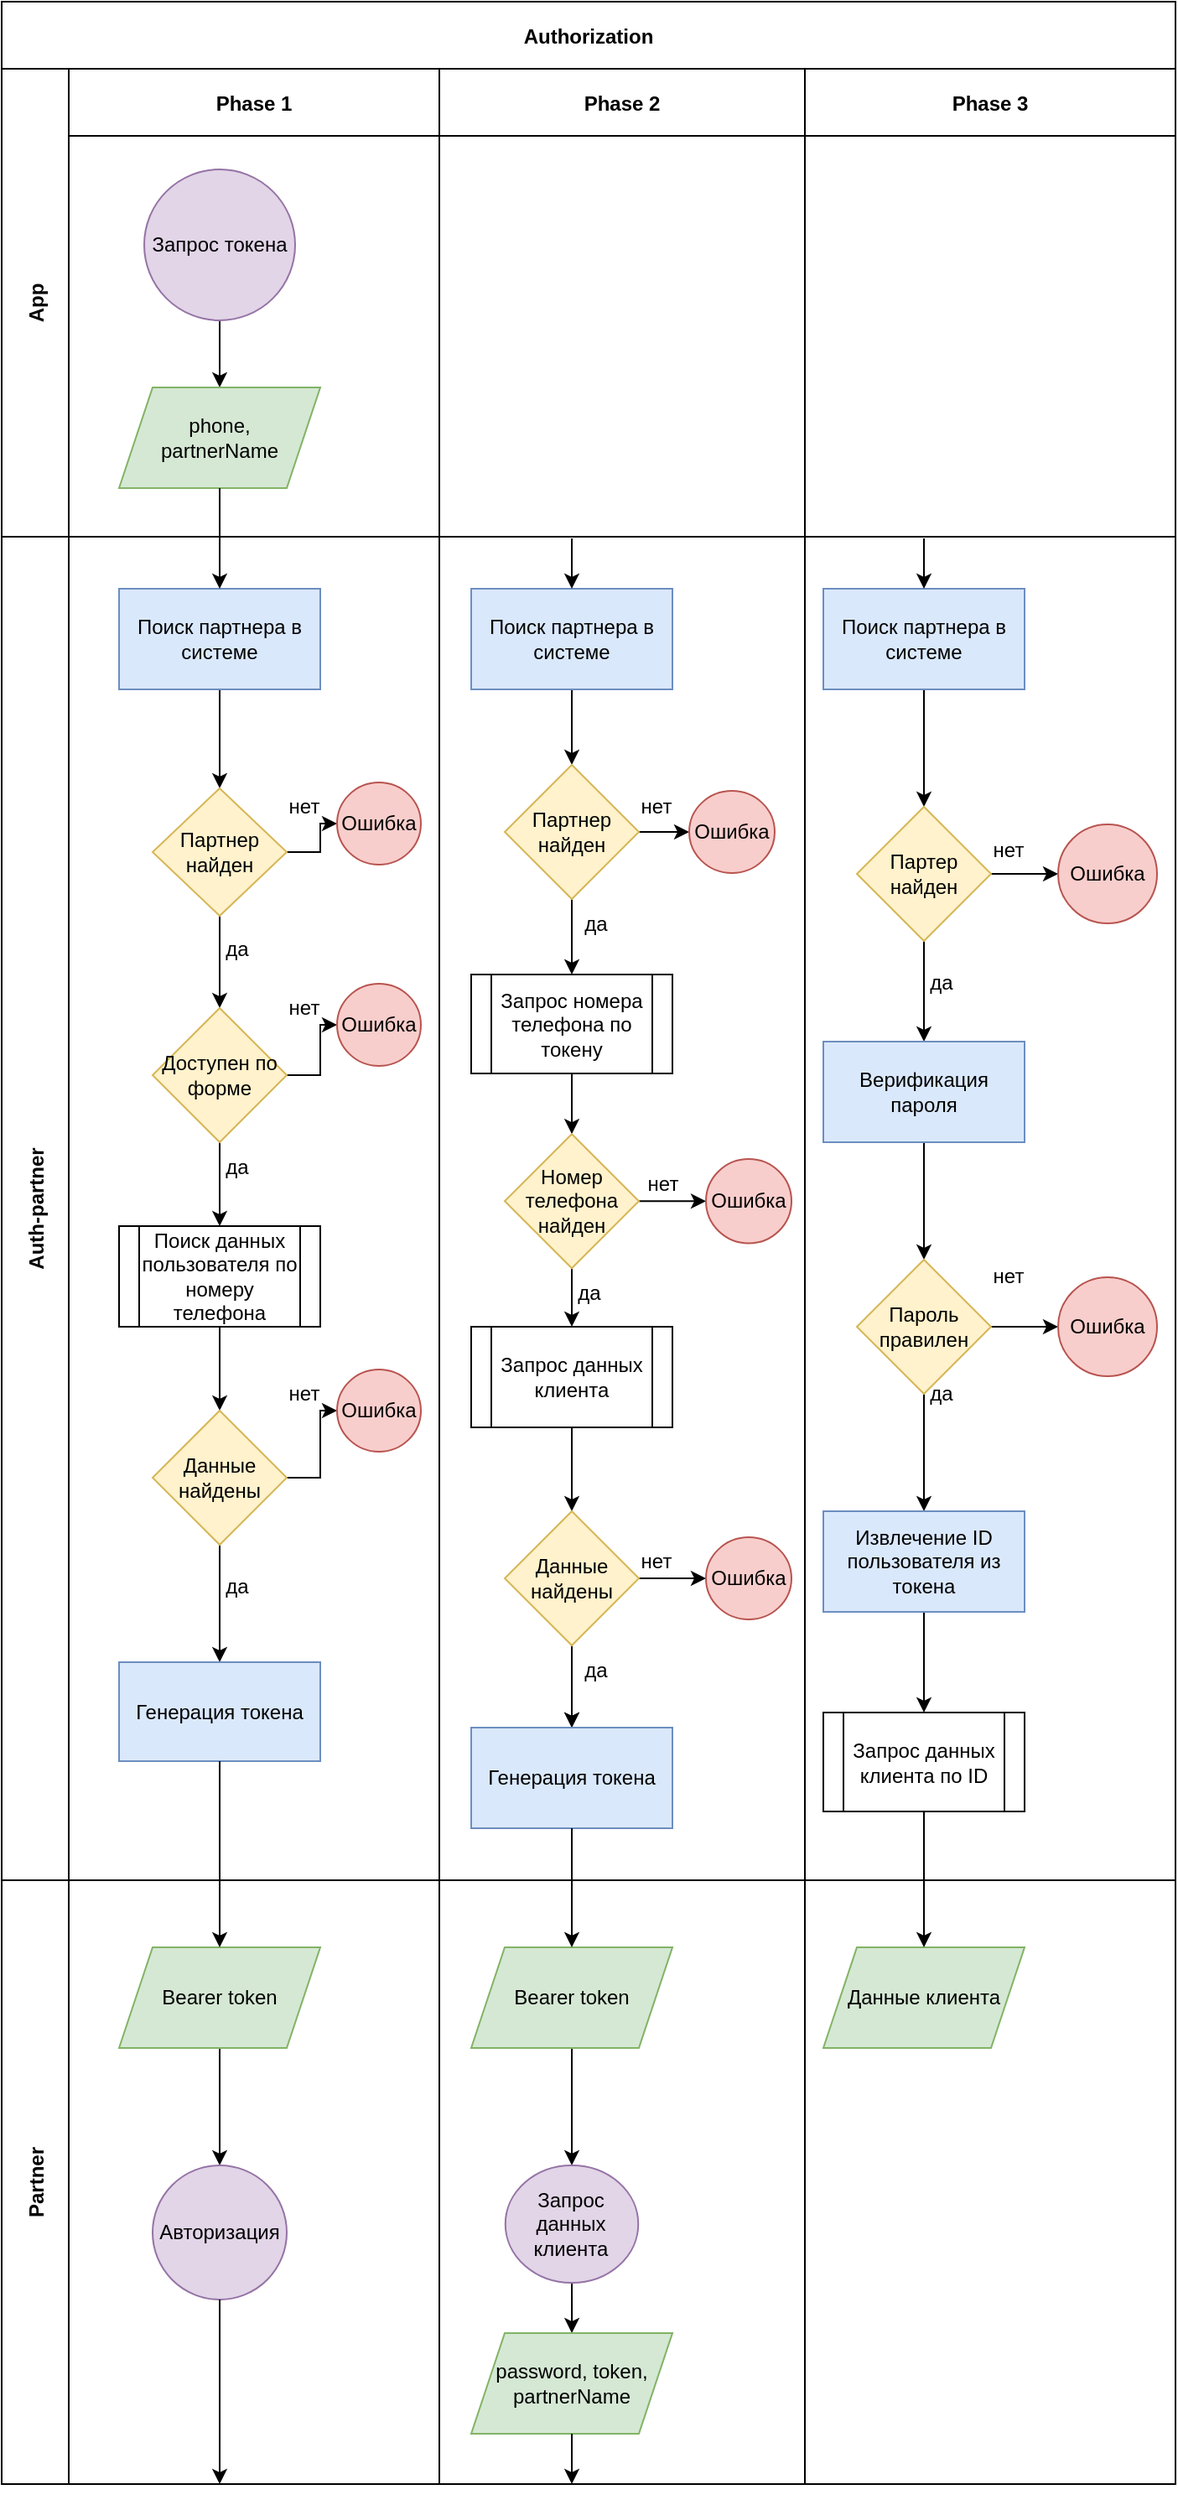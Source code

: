 <mxfile version="20.4.1" type="github">
  <diagram id="-02D5064LYTkKMan2nAz" name="Page-2">
    <mxGraphModel dx="1422" dy="794" grid="1" gridSize="10" guides="1" tooltips="1" connect="1" arrows="1" fold="1" page="1" pageScale="1" pageWidth="827" pageHeight="1169" math="0" shadow="0">
      <root>
        <mxCell id="0" />
        <mxCell id="1" parent="0" />
        <mxCell id="9LC9RS-3QTLYlhu7Tiya-14" value="Authorization" style="shape=table;childLayout=tableLayout;startSize=40;collapsible=0;recursiveResize=0;expand=0;fontStyle=1;resizeLastRow=1;resizeLast=1;" parent="1" vertex="1">
          <mxGeometry x="80" y="80" width="700" height="1480" as="geometry" />
        </mxCell>
        <mxCell id="9LC9RS-3QTLYlhu7Tiya-15" value="App" style="shape=tableRow;horizontal=0;startSize=40;swimlaneHead=0;swimlaneBody=0;top=0;left=0;bottom=0;right=0;dropTarget=0;fillColor=none;collapsible=0;recursiveResize=0;expand=0;fontStyle=1;" parent="9LC9RS-3QTLYlhu7Tiya-14" vertex="1">
          <mxGeometry y="40" width="700" height="279" as="geometry" />
        </mxCell>
        <mxCell id="9LC9RS-3QTLYlhu7Tiya-16" value="Phase 1" style="swimlane;swimlaneHead=0;swimlaneBody=0;fontStyle=0;connectable=0;fillColor=none;startSize=40;collapsible=0;recursiveResize=0;expand=0;fontStyle=1;" parent="9LC9RS-3QTLYlhu7Tiya-15" vertex="1">
          <mxGeometry x="40" width="221" height="279" as="geometry">
            <mxRectangle width="221" height="279" as="alternateBounds" />
          </mxGeometry>
        </mxCell>
        <mxCell id="6tl8kzDxTiEzNkXY35fL-3" value="" style="edgeStyle=orthogonalEdgeStyle;rounded=0;orthogonalLoop=1;jettySize=auto;html=1;" edge="1" parent="9LC9RS-3QTLYlhu7Tiya-16" source="9LC9RS-3QTLYlhu7Tiya-29" target="6tl8kzDxTiEzNkXY35fL-1">
          <mxGeometry relative="1" as="geometry" />
        </mxCell>
        <mxCell id="9LC9RS-3QTLYlhu7Tiya-29" value="Запрос токена" style="ellipse;whiteSpace=wrap;html=1;aspect=fixed;fillColor=#e1d5e7;strokeColor=#9673a6;" parent="9LC9RS-3QTLYlhu7Tiya-16" vertex="1">
          <mxGeometry x="45" y="60" width="90" height="90" as="geometry" />
        </mxCell>
        <mxCell id="6tl8kzDxTiEzNkXY35fL-1" value="phone, &lt;br&gt;partnerName" style="shape=parallelogram;perimeter=parallelogramPerimeter;whiteSpace=wrap;html=1;fixedSize=1;fillColor=#d5e8d4;strokeColor=#82b366;" vertex="1" parent="9LC9RS-3QTLYlhu7Tiya-16">
          <mxGeometry x="30" y="190" width="120" height="60" as="geometry" />
        </mxCell>
        <mxCell id="9LC9RS-3QTLYlhu7Tiya-17" value="Phase 2" style="swimlane;swimlaneHead=0;swimlaneBody=0;fontStyle=0;connectable=0;fillColor=none;startSize=40;collapsible=0;recursiveResize=0;expand=0;fontStyle=1;" parent="9LC9RS-3QTLYlhu7Tiya-15" vertex="1">
          <mxGeometry x="261" width="218" height="279" as="geometry">
            <mxRectangle width="218" height="279" as="alternateBounds" />
          </mxGeometry>
        </mxCell>
        <mxCell id="9LC9RS-3QTLYlhu7Tiya-18" value="Phase 3" style="swimlane;swimlaneHead=0;swimlaneBody=0;fontStyle=0;connectable=0;fillColor=none;startSize=40;collapsible=0;recursiveResize=0;expand=0;fontStyle=1;" parent="9LC9RS-3QTLYlhu7Tiya-15" vertex="1">
          <mxGeometry x="479" width="221" height="279" as="geometry">
            <mxRectangle width="221" height="279" as="alternateBounds" />
          </mxGeometry>
        </mxCell>
        <mxCell id="9LC9RS-3QTLYlhu7Tiya-19" value="Auth-partner" style="shape=tableRow;horizontal=0;startSize=40;swimlaneHead=0;swimlaneBody=0;top=0;left=0;bottom=0;right=0;dropTarget=0;fillColor=none;collapsible=0;recursiveResize=0;expand=0;fontStyle=1;" parent="9LC9RS-3QTLYlhu7Tiya-14" vertex="1">
          <mxGeometry y="319" width="700" height="801" as="geometry" />
        </mxCell>
        <mxCell id="9LC9RS-3QTLYlhu7Tiya-20" value="" style="swimlane;swimlaneHead=0;swimlaneBody=0;fontStyle=0;connectable=0;fillColor=none;startSize=0;collapsible=0;recursiveResize=0;expand=0;fontStyle=1;" parent="9LC9RS-3QTLYlhu7Tiya-19" vertex="1">
          <mxGeometry x="40" width="221" height="801" as="geometry">
            <mxRectangle width="221" height="801" as="alternateBounds" />
          </mxGeometry>
        </mxCell>
        <mxCell id="9LC9RS-3QTLYlhu7Tiya-33" value="" style="edgeStyle=orthogonalEdgeStyle;rounded=0;orthogonalLoop=1;jettySize=auto;html=1;" parent="9LC9RS-3QTLYlhu7Tiya-20" source="9LC9RS-3QTLYlhu7Tiya-31" target="9LC9RS-3QTLYlhu7Tiya-32" edge="1">
          <mxGeometry relative="1" as="geometry" />
        </mxCell>
        <mxCell id="9LC9RS-3QTLYlhu7Tiya-31" value="Поиск партнера в системе" style="rounded=0;whiteSpace=wrap;html=1;fillColor=#dae8fc;strokeColor=#6c8ebf;" parent="9LC9RS-3QTLYlhu7Tiya-20" vertex="1">
          <mxGeometry x="30" y="31" width="120" height="60" as="geometry" />
        </mxCell>
        <mxCell id="9LC9RS-3QTLYlhu7Tiya-35" value="" style="edgeStyle=orthogonalEdgeStyle;rounded=0;orthogonalLoop=1;jettySize=auto;html=1;" parent="9LC9RS-3QTLYlhu7Tiya-20" source="9LC9RS-3QTLYlhu7Tiya-32" target="9LC9RS-3QTLYlhu7Tiya-34" edge="1">
          <mxGeometry relative="1" as="geometry" />
        </mxCell>
        <mxCell id="9LC9RS-3QTLYlhu7Tiya-38" value="" style="edgeStyle=orthogonalEdgeStyle;rounded=0;orthogonalLoop=1;jettySize=auto;html=1;" parent="9LC9RS-3QTLYlhu7Tiya-20" source="9LC9RS-3QTLYlhu7Tiya-32" target="9LC9RS-3QTLYlhu7Tiya-37" edge="1">
          <mxGeometry relative="1" as="geometry" />
        </mxCell>
        <mxCell id="9LC9RS-3QTLYlhu7Tiya-32" value="Партнер найден" style="rhombus;whiteSpace=wrap;html=1;rounded=0;fillColor=#fff2cc;strokeColor=#d6b656;" parent="9LC9RS-3QTLYlhu7Tiya-20" vertex="1">
          <mxGeometry x="50" y="150" width="80" height="76" as="geometry" />
        </mxCell>
        <mxCell id="9LC9RS-3QTLYlhu7Tiya-34" value="Ошибка" style="ellipse;whiteSpace=wrap;html=1;rounded=0;fillColor=#f8cecc;strokeColor=#b85450;" parent="9LC9RS-3QTLYlhu7Tiya-20" vertex="1">
          <mxGeometry x="160" y="146.5" width="50" height="49" as="geometry" />
        </mxCell>
        <mxCell id="9LC9RS-3QTLYlhu7Tiya-40" value="" style="edgeStyle=orthogonalEdgeStyle;rounded=0;orthogonalLoop=1;jettySize=auto;html=1;" parent="9LC9RS-3QTLYlhu7Tiya-20" source="9LC9RS-3QTLYlhu7Tiya-37" target="9LC9RS-3QTLYlhu7Tiya-39" edge="1">
          <mxGeometry relative="1" as="geometry" />
        </mxCell>
        <mxCell id="9LC9RS-3QTLYlhu7Tiya-42" value="" style="edgeStyle=orthogonalEdgeStyle;rounded=0;orthogonalLoop=1;jettySize=auto;html=1;" parent="9LC9RS-3QTLYlhu7Tiya-20" source="9LC9RS-3QTLYlhu7Tiya-37" target="9LC9RS-3QTLYlhu7Tiya-41" edge="1">
          <mxGeometry relative="1" as="geometry" />
        </mxCell>
        <mxCell id="9LC9RS-3QTLYlhu7Tiya-37" value="Доступен по форме" style="rhombus;whiteSpace=wrap;html=1;rounded=0;fillColor=#fff2cc;strokeColor=#d6b656;" parent="9LC9RS-3QTLYlhu7Tiya-20" vertex="1">
          <mxGeometry x="50" y="281" width="80" height="80" as="geometry" />
        </mxCell>
        <mxCell id="9LC9RS-3QTLYlhu7Tiya-39" value="Ошибка" style="ellipse;whiteSpace=wrap;html=1;rounded=0;fillColor=#f8cecc;strokeColor=#b85450;" parent="9LC9RS-3QTLYlhu7Tiya-20" vertex="1">
          <mxGeometry x="160" y="266.5" width="50" height="49" as="geometry" />
        </mxCell>
        <mxCell id="9LC9RS-3QTLYlhu7Tiya-44" value="" style="edgeStyle=orthogonalEdgeStyle;rounded=0;orthogonalLoop=1;jettySize=auto;html=1;" parent="9LC9RS-3QTLYlhu7Tiya-20" source="9LC9RS-3QTLYlhu7Tiya-41" target="9LC9RS-3QTLYlhu7Tiya-43" edge="1">
          <mxGeometry relative="1" as="geometry" />
        </mxCell>
        <mxCell id="9LC9RS-3QTLYlhu7Tiya-41" value="Поиск данных пользователя по номеру телефона" style="shape=process;whiteSpace=wrap;html=1;backgroundOutline=1;rounded=0;" parent="9LC9RS-3QTLYlhu7Tiya-20" vertex="1">
          <mxGeometry x="30" y="411" width="120" height="60" as="geometry" />
        </mxCell>
        <mxCell id="9LC9RS-3QTLYlhu7Tiya-46" value="" style="edgeStyle=orthogonalEdgeStyle;rounded=0;orthogonalLoop=1;jettySize=auto;html=1;" parent="9LC9RS-3QTLYlhu7Tiya-20" source="9LC9RS-3QTLYlhu7Tiya-43" target="9LC9RS-3QTLYlhu7Tiya-45" edge="1">
          <mxGeometry relative="1" as="geometry" />
        </mxCell>
        <mxCell id="9LC9RS-3QTLYlhu7Tiya-48" value="" style="edgeStyle=orthogonalEdgeStyle;rounded=0;orthogonalLoop=1;jettySize=auto;html=1;" parent="9LC9RS-3QTLYlhu7Tiya-20" source="9LC9RS-3QTLYlhu7Tiya-43" target="9LC9RS-3QTLYlhu7Tiya-47" edge="1">
          <mxGeometry relative="1" as="geometry" />
        </mxCell>
        <mxCell id="9LC9RS-3QTLYlhu7Tiya-43" value="Данные найдены" style="rhombus;whiteSpace=wrap;html=1;rounded=0;fillColor=#fff2cc;strokeColor=#d6b656;" parent="9LC9RS-3QTLYlhu7Tiya-20" vertex="1">
          <mxGeometry x="50" y="521" width="80" height="80" as="geometry" />
        </mxCell>
        <mxCell id="9LC9RS-3QTLYlhu7Tiya-45" value="Ошибка" style="ellipse;whiteSpace=wrap;html=1;rounded=0;fillColor=#f8cecc;strokeColor=#b85450;" parent="9LC9RS-3QTLYlhu7Tiya-20" vertex="1">
          <mxGeometry x="160" y="496.5" width="50" height="49" as="geometry" />
        </mxCell>
        <mxCell id="9LC9RS-3QTLYlhu7Tiya-47" value="Генерация токена" style="rounded=0;whiteSpace=wrap;html=1;fillColor=#dae8fc;strokeColor=#6c8ebf;" parent="9LC9RS-3QTLYlhu7Tiya-20" vertex="1">
          <mxGeometry x="30" y="671" width="120" height="59" as="geometry" />
        </mxCell>
        <mxCell id="9LC9RS-3QTLYlhu7Tiya-108" value="да" style="text;html=1;align=center;verticalAlign=middle;resizable=0;points=[];autosize=1;strokeColor=none;fillColor=none;" parent="9LC9RS-3QTLYlhu7Tiya-20" vertex="1">
          <mxGeometry x="80" y="361" width="40" height="30" as="geometry" />
        </mxCell>
        <mxCell id="9LC9RS-3QTLYlhu7Tiya-106" value="да" style="text;html=1;align=center;verticalAlign=middle;resizable=0;points=[];autosize=1;strokeColor=none;fillColor=none;" parent="9LC9RS-3QTLYlhu7Tiya-20" vertex="1">
          <mxGeometry x="80" y="231" width="40" height="30" as="geometry" />
        </mxCell>
        <mxCell id="9LC9RS-3QTLYlhu7Tiya-110" value="да" style="text;html=1;align=center;verticalAlign=middle;resizable=0;points=[];autosize=1;strokeColor=none;fillColor=none;" parent="9LC9RS-3QTLYlhu7Tiya-20" vertex="1">
          <mxGeometry x="80" y="611" width="40" height="30" as="geometry" />
        </mxCell>
        <mxCell id="9LC9RS-3QTLYlhu7Tiya-21" value="" style="swimlane;swimlaneHead=0;swimlaneBody=0;fontStyle=0;connectable=0;fillColor=none;startSize=0;collapsible=0;recursiveResize=0;expand=0;fontStyle=1;" parent="9LC9RS-3QTLYlhu7Tiya-19" vertex="1">
          <mxGeometry x="261" width="218" height="801" as="geometry">
            <mxRectangle width="218" height="801" as="alternateBounds" />
          </mxGeometry>
        </mxCell>
        <mxCell id="9LC9RS-3QTLYlhu7Tiya-58" value="" style="edgeStyle=orthogonalEdgeStyle;rounded=0;orthogonalLoop=1;jettySize=auto;html=1;" parent="9LC9RS-3QTLYlhu7Tiya-21" source="9LC9RS-3QTLYlhu7Tiya-56" target="9LC9RS-3QTLYlhu7Tiya-57" edge="1">
          <mxGeometry relative="1" as="geometry" />
        </mxCell>
        <mxCell id="9LC9RS-3QTLYlhu7Tiya-56" value="Поиск партнера в системе" style="whiteSpace=wrap;html=1;fillColor=#dae8fc;strokeColor=#6c8ebf;" parent="9LC9RS-3QTLYlhu7Tiya-21" vertex="1">
          <mxGeometry x="19" y="31" width="120" height="60" as="geometry" />
        </mxCell>
        <mxCell id="9LC9RS-3QTLYlhu7Tiya-60" value="" style="edgeStyle=orthogonalEdgeStyle;rounded=0;orthogonalLoop=1;jettySize=auto;html=1;" parent="9LC9RS-3QTLYlhu7Tiya-21" source="9LC9RS-3QTLYlhu7Tiya-57" target="9LC9RS-3QTLYlhu7Tiya-59" edge="1">
          <mxGeometry relative="1" as="geometry" />
        </mxCell>
        <mxCell id="9LC9RS-3QTLYlhu7Tiya-70" value="" style="edgeStyle=orthogonalEdgeStyle;rounded=0;orthogonalLoop=1;jettySize=auto;html=1;" parent="9LC9RS-3QTLYlhu7Tiya-21" source="9LC9RS-3QTLYlhu7Tiya-57" target="9LC9RS-3QTLYlhu7Tiya-69" edge="1">
          <mxGeometry relative="1" as="geometry" />
        </mxCell>
        <mxCell id="9LC9RS-3QTLYlhu7Tiya-57" value="Партнер найден" style="rhombus;whiteSpace=wrap;html=1;fillColor=#fff2cc;strokeColor=#d6b656;" parent="9LC9RS-3QTLYlhu7Tiya-21" vertex="1">
          <mxGeometry x="39" y="136" width="80" height="80" as="geometry" />
        </mxCell>
        <mxCell id="9LC9RS-3QTLYlhu7Tiya-62" value="" style="edgeStyle=orthogonalEdgeStyle;rounded=0;orthogonalLoop=1;jettySize=auto;html=1;" parent="9LC9RS-3QTLYlhu7Tiya-21" source="9LC9RS-3QTLYlhu7Tiya-59" target="9LC9RS-3QTLYlhu7Tiya-61" edge="1">
          <mxGeometry relative="1" as="geometry" />
        </mxCell>
        <mxCell id="9LC9RS-3QTLYlhu7Tiya-72" value="" style="edgeStyle=orthogonalEdgeStyle;rounded=0;orthogonalLoop=1;jettySize=auto;html=1;exitX=1;exitY=0.5;exitDx=0;exitDy=0;" parent="9LC9RS-3QTLYlhu7Tiya-21" source="9LC9RS-3QTLYlhu7Tiya-61" target="9LC9RS-3QTLYlhu7Tiya-71" edge="1">
          <mxGeometry relative="1" as="geometry" />
        </mxCell>
        <mxCell id="9LC9RS-3QTLYlhu7Tiya-59" value="Запрос номера телефона по токену" style="shape=process;whiteSpace=wrap;html=1;backgroundOutline=1;" parent="9LC9RS-3QTLYlhu7Tiya-21" vertex="1">
          <mxGeometry x="19" y="261" width="120" height="59" as="geometry" />
        </mxCell>
        <mxCell id="9LC9RS-3QTLYlhu7Tiya-64" value="" style="edgeStyle=orthogonalEdgeStyle;rounded=0;orthogonalLoop=1;jettySize=auto;html=1;" parent="9LC9RS-3QTLYlhu7Tiya-21" source="9LC9RS-3QTLYlhu7Tiya-61" target="9LC9RS-3QTLYlhu7Tiya-63" edge="1">
          <mxGeometry relative="1" as="geometry" />
        </mxCell>
        <mxCell id="9LC9RS-3QTLYlhu7Tiya-61" value="Номер телефона найден" style="rhombus;whiteSpace=wrap;html=1;fillColor=#fff2cc;strokeColor=#d6b656;" parent="9LC9RS-3QTLYlhu7Tiya-21" vertex="1">
          <mxGeometry x="39" y="356.12" width="80" height="80" as="geometry" />
        </mxCell>
        <mxCell id="9LC9RS-3QTLYlhu7Tiya-66" value="" style="edgeStyle=orthogonalEdgeStyle;rounded=0;orthogonalLoop=1;jettySize=auto;html=1;" parent="9LC9RS-3QTLYlhu7Tiya-21" source="9LC9RS-3QTLYlhu7Tiya-63" target="9LC9RS-3QTLYlhu7Tiya-65" edge="1">
          <mxGeometry relative="1" as="geometry" />
        </mxCell>
        <mxCell id="9LC9RS-3QTLYlhu7Tiya-63" value="Запрос данных клиента" style="shape=process;whiteSpace=wrap;html=1;backgroundOutline=1;" parent="9LC9RS-3QTLYlhu7Tiya-21" vertex="1">
          <mxGeometry x="19" y="471" width="120" height="60" as="geometry" />
        </mxCell>
        <mxCell id="9LC9RS-3QTLYlhu7Tiya-68" value="" style="edgeStyle=orthogonalEdgeStyle;rounded=0;orthogonalLoop=1;jettySize=auto;html=1;" parent="9LC9RS-3QTLYlhu7Tiya-21" source="9LC9RS-3QTLYlhu7Tiya-65" target="9LC9RS-3QTLYlhu7Tiya-67" edge="1">
          <mxGeometry relative="1" as="geometry" />
        </mxCell>
        <mxCell id="9LC9RS-3QTLYlhu7Tiya-75" value="" style="edgeStyle=orthogonalEdgeStyle;rounded=0;orthogonalLoop=1;jettySize=auto;html=1;" parent="9LC9RS-3QTLYlhu7Tiya-21" source="9LC9RS-3QTLYlhu7Tiya-65" target="9LC9RS-3QTLYlhu7Tiya-74" edge="1">
          <mxGeometry relative="1" as="geometry" />
        </mxCell>
        <mxCell id="9LC9RS-3QTLYlhu7Tiya-99" value="" style="edgeStyle=orthogonalEdgeStyle;rounded=0;orthogonalLoop=1;jettySize=auto;html=1;" parent="9LC9RS-3QTLYlhu7Tiya-21" source="9LC9RS-3QTLYlhu7Tiya-65" target="9LC9RS-3QTLYlhu7Tiya-67" edge="1">
          <mxGeometry relative="1" as="geometry" />
        </mxCell>
        <mxCell id="9LC9RS-3QTLYlhu7Tiya-65" value="Данные найдены" style="rhombus;whiteSpace=wrap;html=1;fillColor=#fff2cc;strokeColor=#d6b656;" parent="9LC9RS-3QTLYlhu7Tiya-21" vertex="1">
          <mxGeometry x="39" y="581" width="80" height="80" as="geometry" />
        </mxCell>
        <mxCell id="9LC9RS-3QTLYlhu7Tiya-67" value="Генерация токена" style="whiteSpace=wrap;html=1;fillColor=#dae8fc;strokeColor=#6c8ebf;" parent="9LC9RS-3QTLYlhu7Tiya-21" vertex="1">
          <mxGeometry x="19" y="710" width="120" height="60" as="geometry" />
        </mxCell>
        <mxCell id="9LC9RS-3QTLYlhu7Tiya-69" value="Ошибка" style="ellipse;whiteSpace=wrap;html=1;fillColor=#f8cecc;strokeColor=#b85450;" parent="9LC9RS-3QTLYlhu7Tiya-21" vertex="1">
          <mxGeometry x="149" y="151.5" width="51" height="49" as="geometry" />
        </mxCell>
        <mxCell id="9LC9RS-3QTLYlhu7Tiya-71" value="Ошибка" style="ellipse;whiteSpace=wrap;html=1;fillColor=#f8cecc;strokeColor=#b85450;" parent="9LC9RS-3QTLYlhu7Tiya-21" vertex="1">
          <mxGeometry x="159" y="371" width="51" height="50.25" as="geometry" />
        </mxCell>
        <mxCell id="9LC9RS-3QTLYlhu7Tiya-74" value="Ошибка" style="ellipse;whiteSpace=wrap;html=1;fillColor=#f8cecc;strokeColor=#b85450;" parent="9LC9RS-3QTLYlhu7Tiya-21" vertex="1">
          <mxGeometry x="159" y="596.5" width="51" height="49" as="geometry" />
        </mxCell>
        <mxCell id="9LC9RS-3QTLYlhu7Tiya-112" value="да" style="text;html=1;align=center;verticalAlign=middle;resizable=0;points=[];autosize=1;strokeColor=none;fillColor=none;" parent="9LC9RS-3QTLYlhu7Tiya-21" vertex="1">
          <mxGeometry x="73" y="216" width="40" height="30" as="geometry" />
        </mxCell>
        <mxCell id="9LC9RS-3QTLYlhu7Tiya-113" value="нет" style="text;html=1;align=center;verticalAlign=middle;resizable=0;points=[];autosize=1;strokeColor=none;fillColor=none;" parent="9LC9RS-3QTLYlhu7Tiya-21" vertex="1">
          <mxGeometry x="113" y="371" width="40" height="30" as="geometry" />
        </mxCell>
        <mxCell id="9LC9RS-3QTLYlhu7Tiya-114" value="да" style="text;html=1;align=center;verticalAlign=middle;resizable=0;points=[];autosize=1;strokeColor=none;fillColor=none;" parent="9LC9RS-3QTLYlhu7Tiya-21" vertex="1">
          <mxGeometry x="69" y="436.12" width="40" height="30" as="geometry" />
        </mxCell>
        <mxCell id="9LC9RS-3QTLYlhu7Tiya-116" value="да" style="text;html=1;align=center;verticalAlign=middle;resizable=0;points=[];autosize=1;strokeColor=none;fillColor=none;" parent="9LC9RS-3QTLYlhu7Tiya-21" vertex="1">
          <mxGeometry x="73" y="661" width="40" height="30" as="geometry" />
        </mxCell>
        <mxCell id="9LC9RS-3QTLYlhu7Tiya-22" value="" style="swimlane;swimlaneHead=0;swimlaneBody=0;fontStyle=0;connectable=0;fillColor=none;startSize=0;collapsible=0;recursiveResize=0;expand=0;fontStyle=1;" parent="9LC9RS-3QTLYlhu7Tiya-19" vertex="1">
          <mxGeometry x="479" width="221" height="801" as="geometry">
            <mxRectangle width="221" height="801" as="alternateBounds" />
          </mxGeometry>
        </mxCell>
        <mxCell id="9LC9RS-3QTLYlhu7Tiya-82" value="" style="edgeStyle=orthogonalEdgeStyle;rounded=0;orthogonalLoop=1;jettySize=auto;html=1;" parent="9LC9RS-3QTLYlhu7Tiya-22" source="9LC9RS-3QTLYlhu7Tiya-80" target="9LC9RS-3QTLYlhu7Tiya-81" edge="1">
          <mxGeometry relative="1" as="geometry" />
        </mxCell>
        <mxCell id="9LC9RS-3QTLYlhu7Tiya-80" value="Поиск партнера в системе" style="whiteSpace=wrap;html=1;fillColor=#dae8fc;strokeColor=#6c8ebf;" parent="9LC9RS-3QTLYlhu7Tiya-22" vertex="1">
          <mxGeometry x="11" y="31" width="120" height="60" as="geometry" />
        </mxCell>
        <mxCell id="9LC9RS-3QTLYlhu7Tiya-84" value="" style="edgeStyle=orthogonalEdgeStyle;rounded=0;orthogonalLoop=1;jettySize=auto;html=1;" parent="9LC9RS-3QTLYlhu7Tiya-22" source="9LC9RS-3QTLYlhu7Tiya-81" target="9LC9RS-3QTLYlhu7Tiya-83" edge="1">
          <mxGeometry relative="1" as="geometry" />
        </mxCell>
        <mxCell id="9LC9RS-3QTLYlhu7Tiya-94" value="" style="edgeStyle=orthogonalEdgeStyle;rounded=0;orthogonalLoop=1;jettySize=auto;html=1;" parent="9LC9RS-3QTLYlhu7Tiya-22" source="9LC9RS-3QTLYlhu7Tiya-81" target="9LC9RS-3QTLYlhu7Tiya-93" edge="1">
          <mxGeometry relative="1" as="geometry" />
        </mxCell>
        <mxCell id="9LC9RS-3QTLYlhu7Tiya-81" value="Партер найден" style="rhombus;whiteSpace=wrap;html=1;fillColor=#fff2cc;strokeColor=#d6b656;" parent="9LC9RS-3QTLYlhu7Tiya-22" vertex="1">
          <mxGeometry x="31" y="161" width="80" height="80" as="geometry" />
        </mxCell>
        <mxCell id="9LC9RS-3QTLYlhu7Tiya-86" value="" style="edgeStyle=orthogonalEdgeStyle;rounded=0;orthogonalLoop=1;jettySize=auto;html=1;" parent="9LC9RS-3QTLYlhu7Tiya-22" source="9LC9RS-3QTLYlhu7Tiya-83" target="9LC9RS-3QTLYlhu7Tiya-85" edge="1">
          <mxGeometry relative="1" as="geometry" />
        </mxCell>
        <mxCell id="9LC9RS-3QTLYlhu7Tiya-83" value="Верификация пароля" style="whiteSpace=wrap;html=1;fillColor=#dae8fc;strokeColor=#6c8ebf;" parent="9LC9RS-3QTLYlhu7Tiya-22" vertex="1">
          <mxGeometry x="11" y="301" width="120" height="60" as="geometry" />
        </mxCell>
        <mxCell id="9LC9RS-3QTLYlhu7Tiya-88" value="" style="edgeStyle=orthogonalEdgeStyle;rounded=0;orthogonalLoop=1;jettySize=auto;html=1;" parent="9LC9RS-3QTLYlhu7Tiya-22" source="9LC9RS-3QTLYlhu7Tiya-85" target="9LC9RS-3QTLYlhu7Tiya-87" edge="1">
          <mxGeometry relative="1" as="geometry" />
        </mxCell>
        <mxCell id="9LC9RS-3QTLYlhu7Tiya-96" value="" style="edgeStyle=orthogonalEdgeStyle;rounded=0;orthogonalLoop=1;jettySize=auto;html=1;" parent="9LC9RS-3QTLYlhu7Tiya-22" source="9LC9RS-3QTLYlhu7Tiya-85" target="9LC9RS-3QTLYlhu7Tiya-95" edge="1">
          <mxGeometry relative="1" as="geometry" />
        </mxCell>
        <mxCell id="9LC9RS-3QTLYlhu7Tiya-85" value="Пароль правилен" style="rhombus;whiteSpace=wrap;html=1;fillColor=#fff2cc;strokeColor=#d6b656;" parent="9LC9RS-3QTLYlhu7Tiya-22" vertex="1">
          <mxGeometry x="31" y="431" width="80" height="80" as="geometry" />
        </mxCell>
        <mxCell id="9LC9RS-3QTLYlhu7Tiya-90" value="" style="edgeStyle=orthogonalEdgeStyle;rounded=0;orthogonalLoop=1;jettySize=auto;html=1;" parent="9LC9RS-3QTLYlhu7Tiya-22" source="9LC9RS-3QTLYlhu7Tiya-87" target="9LC9RS-3QTLYlhu7Tiya-89" edge="1">
          <mxGeometry relative="1" as="geometry" />
        </mxCell>
        <mxCell id="9LC9RS-3QTLYlhu7Tiya-87" value="Извлечение ID пользователя из токена" style="whiteSpace=wrap;html=1;fillColor=#dae8fc;strokeColor=#6c8ebf;" parent="9LC9RS-3QTLYlhu7Tiya-22" vertex="1">
          <mxGeometry x="11" y="581" width="120" height="60" as="geometry" />
        </mxCell>
        <mxCell id="9LC9RS-3QTLYlhu7Tiya-89" value="Запрос данных клиента по ID" style="shape=process;whiteSpace=wrap;html=1;backgroundOutline=1;" parent="9LC9RS-3QTLYlhu7Tiya-22" vertex="1">
          <mxGeometry x="11" y="701" width="120" height="59" as="geometry" />
        </mxCell>
        <mxCell id="9LC9RS-3QTLYlhu7Tiya-93" value="Ошибка" style="ellipse;whiteSpace=wrap;html=1;fillColor=#f8cecc;strokeColor=#b85450;" parent="9LC9RS-3QTLYlhu7Tiya-22" vertex="1">
          <mxGeometry x="151" y="171.5" width="59" height="59" as="geometry" />
        </mxCell>
        <mxCell id="9LC9RS-3QTLYlhu7Tiya-95" value="Ошибка" style="ellipse;whiteSpace=wrap;html=1;fillColor=#f8cecc;strokeColor=#b85450;" parent="9LC9RS-3QTLYlhu7Tiya-22" vertex="1">
          <mxGeometry x="151" y="441.5" width="59" height="59" as="geometry" />
        </mxCell>
        <mxCell id="9LC9RS-3QTLYlhu7Tiya-117" value="нет" style="text;html=1;align=center;verticalAlign=middle;resizable=0;points=[];autosize=1;strokeColor=none;fillColor=none;" parent="9LC9RS-3QTLYlhu7Tiya-22" vertex="1">
          <mxGeometry x="101" y="171.5" width="40" height="30" as="geometry" />
        </mxCell>
        <mxCell id="9LC9RS-3QTLYlhu7Tiya-118" value="да" style="text;html=1;align=center;verticalAlign=middle;resizable=0;points=[];autosize=1;strokeColor=none;fillColor=none;" parent="9LC9RS-3QTLYlhu7Tiya-22" vertex="1">
          <mxGeometry x="61" y="251" width="40" height="30" as="geometry" />
        </mxCell>
        <mxCell id="9LC9RS-3QTLYlhu7Tiya-23" value="Partner" style="shape=tableRow;horizontal=0;startSize=40;swimlaneHead=0;swimlaneBody=0;top=0;left=0;bottom=0;right=0;dropTarget=0;fillColor=none;collapsible=0;recursiveResize=0;expand=0;fontStyle=1;" parent="9LC9RS-3QTLYlhu7Tiya-14" vertex="1">
          <mxGeometry y="1120" width="700" height="360" as="geometry" />
        </mxCell>
        <mxCell id="9LC9RS-3QTLYlhu7Tiya-24" value="" style="swimlane;swimlaneHead=0;swimlaneBody=0;fontStyle=0;connectable=0;fillColor=#d5e8d4;startSize=0;collapsible=0;recursiveResize=0;expand=0;fontStyle=1;strokeColor=#82b366;" parent="9LC9RS-3QTLYlhu7Tiya-23" vertex="1">
          <mxGeometry x="40" width="221" height="360" as="geometry">
            <mxRectangle width="221" height="360" as="alternateBounds" />
          </mxGeometry>
        </mxCell>
        <mxCell id="9LC9RS-3QTLYlhu7Tiya-54" value="" style="edgeStyle=orthogonalEdgeStyle;rounded=0;orthogonalLoop=1;jettySize=auto;html=1;" parent="9LC9RS-3QTLYlhu7Tiya-24" source="9LC9RS-3QTLYlhu7Tiya-49" target="9LC9RS-3QTLYlhu7Tiya-53" edge="1">
          <mxGeometry relative="1" as="geometry" />
        </mxCell>
        <mxCell id="9LC9RS-3QTLYlhu7Tiya-49" value="Bearer token" style="shape=parallelogram;perimeter=parallelogramPerimeter;whiteSpace=wrap;html=1;fixedSize=1;fillColor=#d5e8d4;strokeColor=#82b366;" parent="9LC9RS-3QTLYlhu7Tiya-24" vertex="1">
          <mxGeometry x="30" y="40" width="120" height="60" as="geometry" />
        </mxCell>
        <mxCell id="9LC9RS-3QTLYlhu7Tiya-53" value="Авторизация" style="ellipse;whiteSpace=wrap;html=1;aspect=fixed;fillColor=#e1d5e7;strokeColor=#9673a6;" parent="9LC9RS-3QTLYlhu7Tiya-24" vertex="1">
          <mxGeometry x="50" y="170" width="80" height="80" as="geometry" />
        </mxCell>
        <mxCell id="9LC9RS-3QTLYlhu7Tiya-25" value="" style="swimlane;swimlaneHead=0;swimlaneBody=0;fontStyle=0;connectable=0;fillColor=none;startSize=0;collapsible=0;recursiveResize=0;expand=0;fontStyle=1;" parent="9LC9RS-3QTLYlhu7Tiya-23" vertex="1">
          <mxGeometry x="261" width="218" height="360" as="geometry">
            <mxRectangle width="218" height="360" as="alternateBounds" />
          </mxGeometry>
        </mxCell>
        <mxCell id="9LC9RS-3QTLYlhu7Tiya-79" value="" style="edgeStyle=orthogonalEdgeStyle;rounded=0;orthogonalLoop=1;jettySize=auto;html=1;" parent="9LC9RS-3QTLYlhu7Tiya-25" source="9LC9RS-3QTLYlhu7Tiya-76" target="9LC9RS-3QTLYlhu7Tiya-78" edge="1">
          <mxGeometry relative="1" as="geometry" />
        </mxCell>
        <mxCell id="9LC9RS-3QTLYlhu7Tiya-76" value="Bearer token" style="shape=parallelogram;perimeter=parallelogramPerimeter;whiteSpace=wrap;html=1;fixedSize=1;fillColor=#d5e8d4;strokeColor=#82b366;" parent="9LC9RS-3QTLYlhu7Tiya-25" vertex="1">
          <mxGeometry x="19" y="40" width="120" height="60" as="geometry" />
        </mxCell>
        <mxCell id="6tl8kzDxTiEzNkXY35fL-6" value="" style="edgeStyle=orthogonalEdgeStyle;rounded=0;orthogonalLoop=1;jettySize=auto;html=1;" edge="1" parent="9LC9RS-3QTLYlhu7Tiya-25" source="9LC9RS-3QTLYlhu7Tiya-78" target="6tl8kzDxTiEzNkXY35fL-5">
          <mxGeometry relative="1" as="geometry" />
        </mxCell>
        <mxCell id="9LC9RS-3QTLYlhu7Tiya-78" value="Запрос данных клиента" style="ellipse;whiteSpace=wrap;html=1;fillColor=#e1d5e7;strokeColor=#9673a6;" parent="9LC9RS-3QTLYlhu7Tiya-25" vertex="1">
          <mxGeometry x="39.38" y="170" width="79.25" height="70" as="geometry" />
        </mxCell>
        <mxCell id="6tl8kzDxTiEzNkXY35fL-5" value="password, token, partnerName" style="shape=parallelogram;perimeter=parallelogramPerimeter;whiteSpace=wrap;html=1;fixedSize=1;fillColor=#d5e8d4;strokeColor=#82b366;" vertex="1" parent="9LC9RS-3QTLYlhu7Tiya-25">
          <mxGeometry x="19" y="270" width="120" height="60" as="geometry" />
        </mxCell>
        <mxCell id="9LC9RS-3QTLYlhu7Tiya-26" value="" style="swimlane;swimlaneHead=0;swimlaneBody=0;fontStyle=0;connectable=0;fillColor=none;startSize=0;collapsible=0;recursiveResize=0;expand=0;fontStyle=1;" parent="9LC9RS-3QTLYlhu7Tiya-23" vertex="1">
          <mxGeometry x="479" width="221" height="360" as="geometry">
            <mxRectangle width="221" height="360" as="alternateBounds" />
          </mxGeometry>
        </mxCell>
        <mxCell id="9LC9RS-3QTLYlhu7Tiya-91" value="Данные клиента" style="shape=parallelogram;perimeter=parallelogramPerimeter;whiteSpace=wrap;html=1;fixedSize=1;fillColor=#d5e8d4;strokeColor=#82b366;" parent="9LC9RS-3QTLYlhu7Tiya-26" vertex="1">
          <mxGeometry x="11" y="40" width="120" height="60" as="geometry" />
        </mxCell>
        <mxCell id="9LC9RS-3QTLYlhu7Tiya-50" value="" style="edgeStyle=orthogonalEdgeStyle;rounded=0;orthogonalLoop=1;jettySize=auto;html=1;" parent="9LC9RS-3QTLYlhu7Tiya-14" source="9LC9RS-3QTLYlhu7Tiya-47" target="9LC9RS-3QTLYlhu7Tiya-49" edge="1">
          <mxGeometry relative="1" as="geometry" />
        </mxCell>
        <mxCell id="9LC9RS-3QTLYlhu7Tiya-77" value="" style="edgeStyle=orthogonalEdgeStyle;rounded=0;orthogonalLoop=1;jettySize=auto;html=1;" parent="9LC9RS-3QTLYlhu7Tiya-14" source="9LC9RS-3QTLYlhu7Tiya-67" target="9LC9RS-3QTLYlhu7Tiya-76" edge="1">
          <mxGeometry relative="1" as="geometry" />
        </mxCell>
        <mxCell id="9LC9RS-3QTLYlhu7Tiya-92" value="" style="edgeStyle=orthogonalEdgeStyle;rounded=0;orthogonalLoop=1;jettySize=auto;html=1;" parent="9LC9RS-3QTLYlhu7Tiya-14" source="9LC9RS-3QTLYlhu7Tiya-89" target="9LC9RS-3QTLYlhu7Tiya-91" edge="1">
          <mxGeometry relative="1" as="geometry" />
        </mxCell>
        <mxCell id="6tl8kzDxTiEzNkXY35fL-4" value="" style="edgeStyle=orthogonalEdgeStyle;rounded=0;orthogonalLoop=1;jettySize=auto;html=1;" edge="1" parent="9LC9RS-3QTLYlhu7Tiya-14" source="6tl8kzDxTiEzNkXY35fL-1" target="9LC9RS-3QTLYlhu7Tiya-31">
          <mxGeometry relative="1" as="geometry" />
        </mxCell>
        <mxCell id="9LC9RS-3QTLYlhu7Tiya-55" value="&lt;span style=&quot;caret-color: rgba(0, 0, 0, 0); color: rgba(0, 0, 0, 0); font-family: monospace; font-size: 0px; text-align: start;&quot;&gt;%3CmxGraphModel%3E%3Croot%3E%3CmxCell%20id%3D%220%22%2F%3E%3CmxCell%20id%3D%221%22%20parent%3D%220%22%2F%3E%3CmxCell%20id%3D%222%22%20value%3D%22%22%20style%3D%22swimlane%3BswimlaneHead%3D0%3BswimlaneBody%3D0%3BfontStyle%3D0%3Bconnectable%3D0%3BfillColor%3Dnone%3BstartSize%3D0%3Bcollapsible%3D0%3BrecursiveResize%3D0%3Bexpand%3D0%3BfontStyle%3D1%3B%22%20vertex%3D%221%22%20parent%3D%221%22%3E%3CmxGeometry%20x%3D%22120%22%20y%3D%22399%22%20width%3D%22221%22%20height%3D%22641%22%20as%3D%22geometry%22%3E%3CmxRectangle%20width%3D%22221%22%20height%3D%22641%22%20as%3D%22alternateBounds%22%2F%3E%3C%2FmxGeometry%3E%3C%2FmxCell%3E%3CmxCell%20id%3D%223%22%20value%3D%22%22%20style%3D%22edgeStyle%3DorthogonalEdgeStyle%3Brounded%3D0%3BorthogonalLoop%3D1%3BjettySize%3Dauto%3Bhtml%3D1%3B%22%20edge%3D%221%22%20parent%3D%222%22%20source%3D%224%22%20target%3D%227%22%3E%3CmxGeometry%20relative%3D%221%22%20as%3D%22geometry%22%2F%3E%3C%2FmxCell%3E%3CmxCell%20id%3D%224%22%20value%3D%22%D0%9F%D0%BE%D0%B8%D1%81%D0%BA%20%D0%BF%D0%B0%D1%80%D1%82%D0%BD%D0%B5%D1%80%D0%B0%20%D0%BF%D0%BE%20%D0%BD%D0%B0%D0%B7%D0%B2%D0%B0%D0%BD%D0%B8%D1%8E%20%D0%B2%20%D1%81%D0%B8%D1%81%D1%82%D0%B5%D0%BC%D0%B5%22%20style%3D%22rounded%3D0%3BwhiteSpace%3Dwrap%3Bhtml%3D1%3B%22%20vertex%3D%221%22%20parent%3D%222%22%3E%3CmxGeometry%20x%3D%2210%22%20y%3D%2211%22%20width%3D%22120%22%20height%3D%2260%22%20as%3D%22geometry%22%2F%3E%3C%2FmxCell%3E%3CmxCell%20id%3D%225%22%20value%3D%22%22%20style%3D%22edgeStyle%3DorthogonalEdgeStyle%3Brounded%3D0%3BorthogonalLoop%3D1%3BjettySize%3Dauto%3Bhtml%3D1%3B%22%20edge%3D%221%22%20parent%3D%222%22%20source%3D%227%22%20target%3D%228%22%3E%3CmxGeometry%20relative%3D%221%22%20as%3D%22geometry%22%2F%3E%3C%2FmxCell%3E%3CmxCell%20id%3D%226%22%20value%3D%22%22%20style%3D%22edgeStyle%3DorthogonalEdgeStyle%3Brounded%3D0%3BorthogonalLoop%3D1%3BjettySize%3Dauto%3Bhtml%3D1%3B%22%20edge%3D%221%22%20parent%3D%222%22%20source%3D%227%22%20target%3D%2211%22%3E%3CmxGeometry%20relative%3D%221%22%20as%3D%22geometry%22%2F%3E%3C%2FmxCell%3E%3CmxCell%20id%3D%227%22%20value%3D%22%D0%9F%D0%B0%D1%80%D1%82%D0%BD%D0%B5%D1%80%20%D0%BD%D0%B0%D0%B9%D0%B4%D0%B5%D0%BD%22%20style%3D%22rhombus%3BwhiteSpace%3Dwrap%3Bhtml%3D1%3Brounded%3D0%3B%22%20vertex%3D%221%22%20parent%3D%222%22%3E%3CmxGeometry%20x%3D%2230%22%20y%3D%2291%22%20width%3D%2280%22%20height%3D%2280%22%20as%3D%22geometry%22%2F%3E%3C%2FmxCell%3E%3CmxCell%20id%3D%228%22%20value%3D%22%D0%9E%D1%88%D0%B8%D0%B1%D0%BA%D0%B0%22%20style%3D%22ellipse%3BwhiteSpace%3Dwrap%3Bhtml%3D1%3Brounded%3D0%3B%22%20vertex%3D%221%22%20parent%3D%222%22%3E%3CmxGeometry%20x%3D%22140%22%20y%3D%22106.5%22%20width%3D%2250%22%20height%3D%2249%22%20as%3D%22geometry%22%2F%3E%3C%2FmxCell%3E%3CmxCell%20id%3D%229%22%20value%3D%22%22%20style%3D%22edgeStyle%3DorthogonalEdgeStyle%3Brounded%3D0%3BorthogonalLoop%3D1%3BjettySize%3Dauto%3Bhtml%3D1%3B%22%20edge%3D%221%22%20parent%3D%222%22%20source%3D%2211%22%20target%3D%2212%22%3E%3CmxGeometry%20relative%3D%221%22%20as%3D%22geometry%22%2F%3E%3C%2FmxCell%3E%3CmxCell%20id%3D%2210%22%20value%3D%22%22%20style%3D%22edgeStyle%3DorthogonalEdgeStyle%3Brounded%3D0%3BorthogonalLoop%3D1%3BjettySize%3Dauto%3Bhtml%3D1%3B%22%20edge%3D%221%22%20parent%3D%222%22%20source%3D%2211%22%20target%3D%2214%22%3E%3CmxGeometry%20relative%3D%221%22%20as%3D%22geometry%22%2F%3E%3C%2FmxCell%3E%3CmxCell%20id%3D%2211%22%20value%3D%22%D0%94%D0%BE%D1%81%D1%82%D1%83%D0%BF%D0%B5%D0%BD%20%D0%BF%D0%BE%20%D1%84%D0%BE%D1%80%D0%BC%D0%B5%22%20style%3D%22rhombus%3BwhiteSpace%3Dwrap%3Bhtml%3D1%3Brounded%3D0%3B%22%20vertex%3D%221%22%20parent%3D%222%22%3E%3CmxGeometry%20x%3D%2230%22%20y%3D%22191%22%20width%3D%2280%22%20height%3D%2280%22%20as%3D%22geometry%22%2F%3E%3C%2FmxCell%3E%3CmxCell%20id%3D%2212%22%20value%3D%22%D0%9E%D1%88%D0%B8%D0%B1%D0%BA%D0%B0%22%20style%3D%22ellipse%3BwhiteSpace%3Dwrap%3Bhtml%3D1%3Brounded%3D0%3B%22%20vertex%3D%221%22%20parent%3D%222%22%3E%3CmxGeometry%20x%3D%22140%22%20y%3D%22206.5%22%20width%3D%2250%22%20height%3D%2249%22%20as%3D%22geometry%22%2F%3E%3C%2FmxCell%3E%3CmxCell%20id%3D%2213%22%20value%3D%22%22%20style%3D%22edgeStyle%3DorthogonalEdgeStyle%3Brounded%3D0%3BorthogonalLoop%3D1%3BjettySize%3Dauto%3Bhtml%3D1%3B%22%20edge%3D%221%22%20parent%3D%222%22%20source%3D%2214%22%20target%3D%2217%22%3E%3CmxGeometry%20relative%3D%221%22%20as%3D%22geometry%22%2F%3E%3C%2FmxCell%3E%3CmxCell%20id%3D%2214%22%20value%3D%22%D0%9F%D0%BE%D0%B8%D1%81%D0%BA%20%D0%B4%D0%B0%D0%BD%D0%BD%D1%8B%D1%85%20%D0%BF%D0%BE%D0%BB%D1%8C%D0%B7%D0%BE%D0%B2%D0%B0%D1%82%D0%B5%D0%BB%D1%8F%20%D0%BF%D0%BE%20%D0%BD%D0%BE%D0%BC%D0%B5%D1%80%D1%83%20%D1%82%D0%B5%D0%BB%D0%B5%D1%84%D0%BE%D0%BD%D0%B0%22%20style%3D%22shape%3Dprocess%3BwhiteSpace%3Dwrap%3Bhtml%3D1%3BbackgroundOutline%3D1%3Brounded%3D0%3B%22%20vertex%3D%221%22%20parent%3D%222%22%3E%3CmxGeometry%20x%3D%2210%22%20y%3D%22311%22%20width%3D%22120%22%20height%3D%2260%22%20as%3D%22geometry%22%2F%3E%3C%2FmxCell%3E%3CmxCell%20id%3D%2215%22%20value%3D%22%22%20style%3D%22edgeStyle%3DorthogonalEdgeStyle%3Brounded%3D0%3BorthogonalLoop%3D1%3BjettySize%3Dauto%3Bhtml%3D1%3B%22%20edge%3D%221%22%20parent%3D%222%22%20source%3D%2217%22%20target%3D%2218%22%3E%3CmxGeometry%20relative%3D%221%22%20as%3D%22geometry%22%2F%3E%3C%2FmxCell%3E%3CmxCell%20id%3D%2216%22%20value%3D%22%22%20style%3D%22edgeStyle%3DorthogonalEdgeStyle%3Brounded%3D0%3BorthogonalLoop%3D1%3BjettySize%3Dauto%3Bhtml%3D1%3B%22%20edge%3D%221%22%20parent%3D%222%22%20source%3D%2217%22%20target%3D%2219%22%3E%3CmxGeometry%20relative%3D%221%22%20as%3D%22geometry%22%2F%3E%3C%2FmxCell%3E%3CmxCell%20id%3D%2217%22%20value%3D%22%D0%94%D0%B0%D0%BD%D0%BD%D1%8B%D0%B5%20%D0%BD%D0%B0%D0%B9%D0%B4%D0%B5%D0%BD%D1%8B%22%20style%3D%22rhombus%3BwhiteSpace%3Dwrap%3Bhtml%3D1%3Brounded%3D0%3B%22%20vertex%3D%221%22%20parent%3D%222%22%3E%3CmxGeometry%20x%3D%2230%22%20y%3D%22411%22%20width%3D%2280%22%20height%3D%2280%22%20as%3D%22geometry%22%2F%3E%3C%2FmxCell%3E%3CmxCell%20id%3D%2218%22%20value%3D%22%D0%9E%D1%88%D0%B8%D0%B1%D0%BA%D0%B0%22%20style%3D%22ellipse%3BwhiteSpace%3Dwrap%3Bhtml%3D1%3Brounded%3D0%3B%22%20vertex%3D%221%22%20parent%3D%222%22%3E%3CmxGeometry%20x%3D%22140%22%20y%3D%22426.5%22%20width%3D%2250%22%20height%3D%2249%22%20as%3D%22geometry%22%2F%3E%3C%2FmxCell%3E%3CmxCell%20id%3D%2219%22%20value%3D%22%D0%93%D0%B5%D0%BD%D0%B5%D1%80%D0%B0%D1%86%D0%B8%D1%8F%20%D1%82%D0%BE%D0%BA%D0%B5%D0%BD%D0%B0%22%20style%3D%22rounded%3D0%3BwhiteSpace%3Dwrap%3Bhtml%3D1%3B%22%20vertex%3D%221%22%20parent%3D%222%22%3E%3CmxGeometry%20x%3D%2210%22%20y%3D%22531%22%20width%3D%22120%22%20height%3D%2259%22%20as%3D%22geometry%22%2F%3E%3C%2FmxCell%3E%3C%2Froot%3E%3C%2FmxGraphModel%3E&lt;/span&gt;" style="text;html=1;align=center;verticalAlign=middle;resizable=0;points=[];autosize=1;strokeColor=none;fillColor=none;" parent="1" vertex="1">
          <mxGeometry x="440" y="425" width="20" height="30" as="geometry" />
        </mxCell>
        <mxCell id="9LC9RS-3QTLYlhu7Tiya-98" value="" style="edgeStyle=orthogonalEdgeStyle;rounded=0;orthogonalLoop=1;jettySize=auto;html=1;" parent="1" source="9LC9RS-3QTLYlhu7Tiya-53" edge="1">
          <mxGeometry relative="1" as="geometry">
            <mxPoint x="210" y="1560" as="targetPoint" />
          </mxGeometry>
        </mxCell>
        <mxCell id="9LC9RS-3QTLYlhu7Tiya-100" style="edgeStyle=orthogonalEdgeStyle;rounded=0;orthogonalLoop=1;jettySize=auto;html=1;entryX=0.5;entryY=0;entryDx=0;entryDy=0;" parent="1" target="9LC9RS-3QTLYlhu7Tiya-56" edge="1">
          <mxGeometry relative="1" as="geometry">
            <mxPoint x="410" y="420" as="targetPoint" />
            <mxPoint x="420" y="400" as="sourcePoint" />
          </mxGeometry>
        </mxCell>
        <mxCell id="9LC9RS-3QTLYlhu7Tiya-104" style="edgeStyle=orthogonalEdgeStyle;rounded=0;orthogonalLoop=1;jettySize=auto;html=1;" parent="1" edge="1">
          <mxGeometry relative="1" as="geometry">
            <mxPoint x="630" y="430" as="targetPoint" />
            <mxPoint x="630" y="400" as="sourcePoint" />
          </mxGeometry>
        </mxCell>
        <mxCell id="9LC9RS-3QTLYlhu7Tiya-105" value="нет" style="text;html=1;align=center;verticalAlign=middle;resizable=0;points=[];autosize=1;strokeColor=none;fillColor=none;" parent="1" vertex="1">
          <mxGeometry x="240" y="545" width="40" height="30" as="geometry" />
        </mxCell>
        <mxCell id="9LC9RS-3QTLYlhu7Tiya-107" value="нет" style="text;html=1;align=center;verticalAlign=middle;resizable=0;points=[];autosize=1;strokeColor=none;fillColor=none;" parent="1" vertex="1">
          <mxGeometry x="240" y="665" width="40" height="30" as="geometry" />
        </mxCell>
        <mxCell id="9LC9RS-3QTLYlhu7Tiya-109" value="нет" style="text;html=1;align=center;verticalAlign=middle;resizable=0;points=[];autosize=1;strokeColor=none;fillColor=none;" parent="1" vertex="1">
          <mxGeometry x="240" y="895" width="40" height="30" as="geometry" />
        </mxCell>
        <mxCell id="9LC9RS-3QTLYlhu7Tiya-111" value="нет" style="text;html=1;align=center;verticalAlign=middle;resizable=0;points=[];autosize=1;strokeColor=none;fillColor=none;" parent="1" vertex="1">
          <mxGeometry x="450" y="545" width="40" height="30" as="geometry" />
        </mxCell>
        <mxCell id="9LC9RS-3QTLYlhu7Tiya-115" value="нет" style="text;html=1;align=center;verticalAlign=middle;resizable=0;points=[];autosize=1;strokeColor=none;fillColor=none;" parent="1" vertex="1">
          <mxGeometry x="450" y="995" width="40" height="30" as="geometry" />
        </mxCell>
        <mxCell id="9LC9RS-3QTLYlhu7Tiya-119" value="нет" style="text;html=1;align=center;verticalAlign=middle;resizable=0;points=[];autosize=1;strokeColor=none;fillColor=none;" parent="1" vertex="1">
          <mxGeometry x="660" y="825" width="40" height="30" as="geometry" />
        </mxCell>
        <mxCell id="9LC9RS-3QTLYlhu7Tiya-120" value="да" style="text;html=1;align=center;verticalAlign=middle;resizable=0;points=[];autosize=1;strokeColor=none;fillColor=none;" parent="1" vertex="1">
          <mxGeometry x="620" y="895" width="40" height="30" as="geometry" />
        </mxCell>
        <mxCell id="6tl8kzDxTiEzNkXY35fL-8" style="edgeStyle=orthogonalEdgeStyle;rounded=0;orthogonalLoop=1;jettySize=auto;html=1;exitX=0.5;exitY=1;exitDx=0;exitDy=0;" edge="1" parent="1" source="6tl8kzDxTiEzNkXY35fL-5">
          <mxGeometry relative="1" as="geometry">
            <mxPoint x="420" y="1560" as="targetPoint" />
          </mxGeometry>
        </mxCell>
      </root>
    </mxGraphModel>
  </diagram>
</mxfile>
